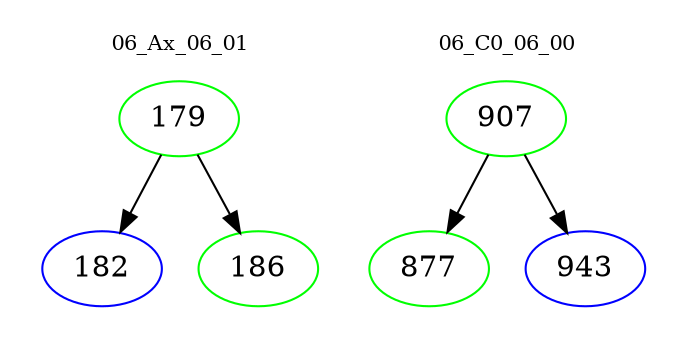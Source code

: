 digraph{
subgraph cluster_0 {
color = white
label = "06_Ax_06_01";
fontsize=10;
T0_179 [label="179", color="green"]
T0_179 -> T0_182 [color="black"]
T0_182 [label="182", color="blue"]
T0_179 -> T0_186 [color="black"]
T0_186 [label="186", color="green"]
}
subgraph cluster_1 {
color = white
label = "06_C0_06_00";
fontsize=10;
T1_907 [label="907", color="green"]
T1_907 -> T1_877 [color="black"]
T1_877 [label="877", color="green"]
T1_907 -> T1_943 [color="black"]
T1_943 [label="943", color="blue"]
}
}
